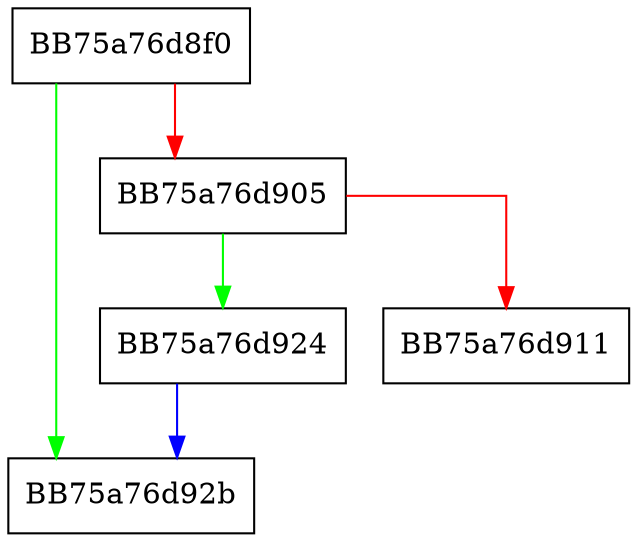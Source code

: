digraph CryptMsgClose {
  node [shape="box"];
  graph [splines=ortho];
  BB75a76d8f0 -> BB75a76d92b [color="green"];
  BB75a76d8f0 -> BB75a76d905 [color="red"];
  BB75a76d905 -> BB75a76d924 [color="green"];
  BB75a76d905 -> BB75a76d911 [color="red"];
  BB75a76d924 -> BB75a76d92b [color="blue"];
}